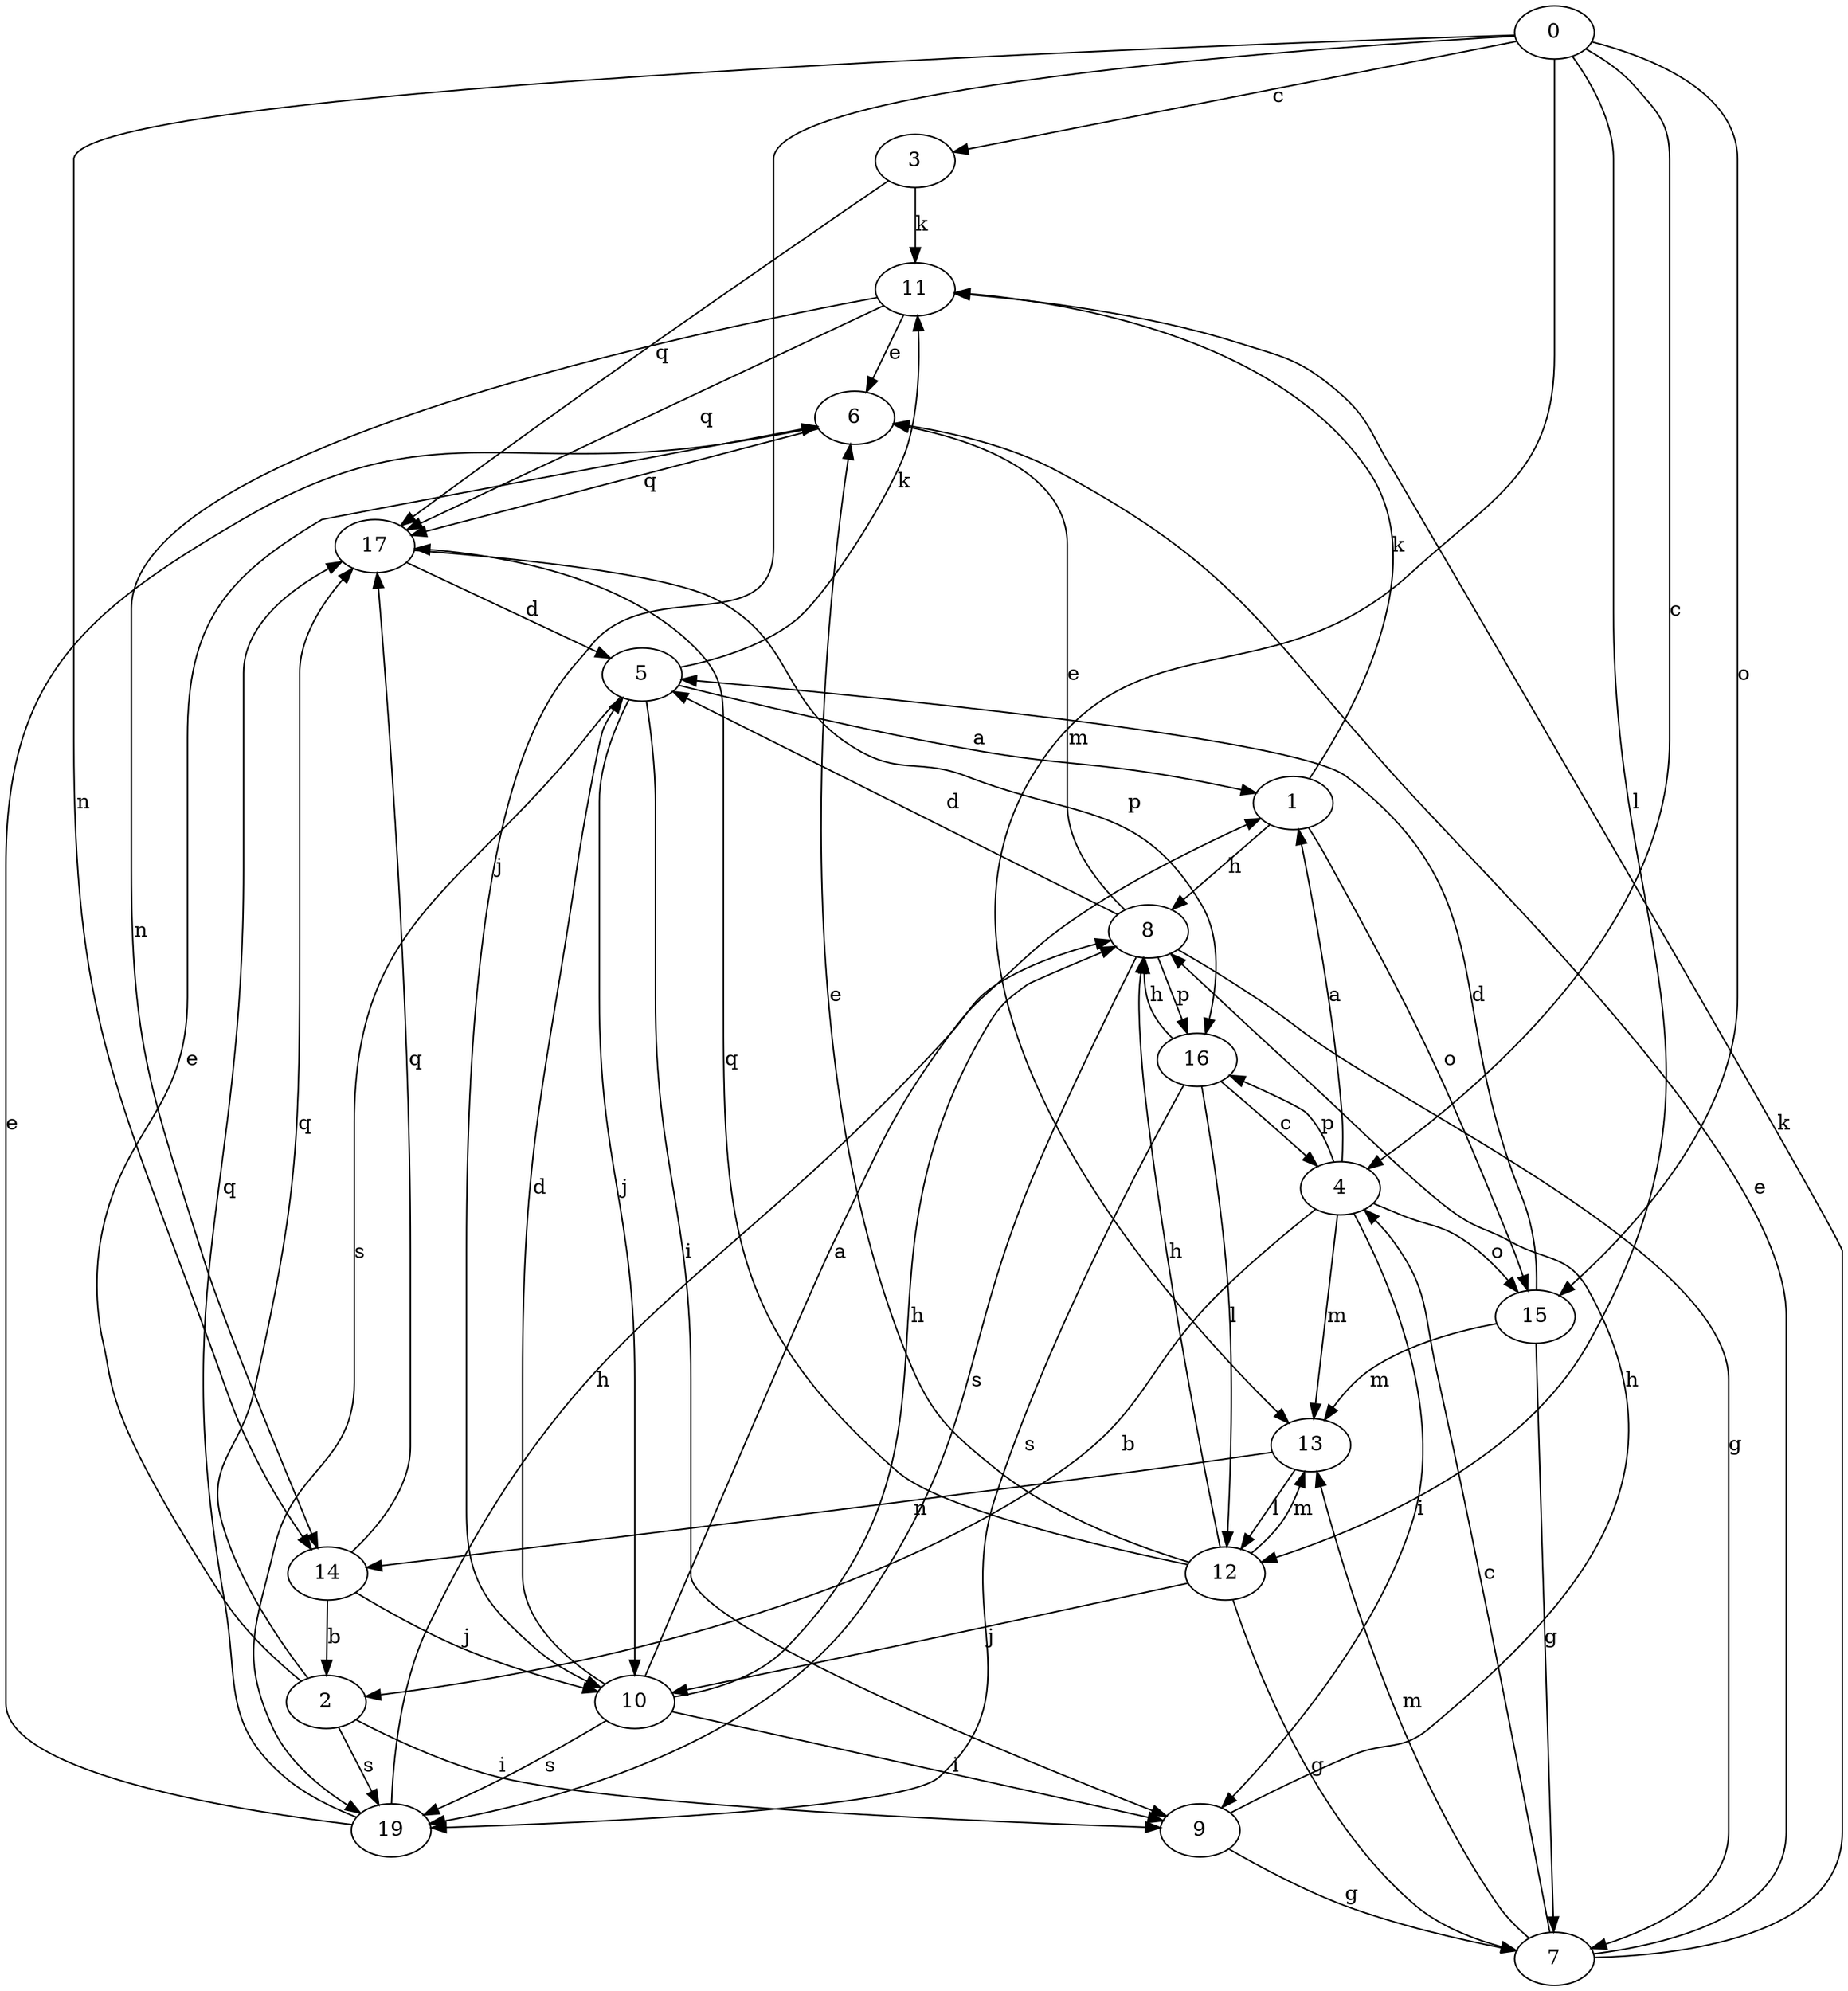 strict digraph  {
0;
1;
2;
3;
4;
5;
6;
7;
8;
9;
10;
11;
12;
13;
14;
15;
16;
17;
19;
0 -> 3  [label=c];
0 -> 4  [label=c];
0 -> 10  [label=j];
0 -> 12  [label=l];
0 -> 13  [label=m];
0 -> 14  [label=n];
0 -> 15  [label=o];
1 -> 8  [label=h];
1 -> 11  [label=k];
1 -> 15  [label=o];
2 -> 6  [label=e];
2 -> 9  [label=i];
2 -> 17  [label=q];
2 -> 19  [label=s];
3 -> 11  [label=k];
3 -> 17  [label=q];
4 -> 1  [label=a];
4 -> 2  [label=b];
4 -> 9  [label=i];
4 -> 13  [label=m];
4 -> 15  [label=o];
4 -> 16  [label=p];
5 -> 1  [label=a];
5 -> 9  [label=i];
5 -> 10  [label=j];
5 -> 11  [label=k];
5 -> 19  [label=s];
6 -> 17  [label=q];
7 -> 4  [label=c];
7 -> 6  [label=e];
7 -> 11  [label=k];
7 -> 13  [label=m];
8 -> 5  [label=d];
8 -> 6  [label=e];
8 -> 7  [label=g];
8 -> 16  [label=p];
8 -> 19  [label=s];
9 -> 7  [label=g];
9 -> 8  [label=h];
10 -> 1  [label=a];
10 -> 5  [label=d];
10 -> 8  [label=h];
10 -> 9  [label=i];
10 -> 19  [label=s];
11 -> 6  [label=e];
11 -> 14  [label=n];
11 -> 17  [label=q];
12 -> 6  [label=e];
12 -> 7  [label=g];
12 -> 8  [label=h];
12 -> 10  [label=j];
12 -> 13  [label=m];
12 -> 17  [label=q];
13 -> 12  [label=l];
13 -> 14  [label=n];
14 -> 2  [label=b];
14 -> 10  [label=j];
14 -> 17  [label=q];
15 -> 5  [label=d];
15 -> 7  [label=g];
15 -> 13  [label=m];
16 -> 4  [label=c];
16 -> 8  [label=h];
16 -> 12  [label=l];
16 -> 19  [label=s];
17 -> 5  [label=d];
17 -> 16  [label=p];
19 -> 6  [label=e];
19 -> 8  [label=h];
19 -> 17  [label=q];
}
